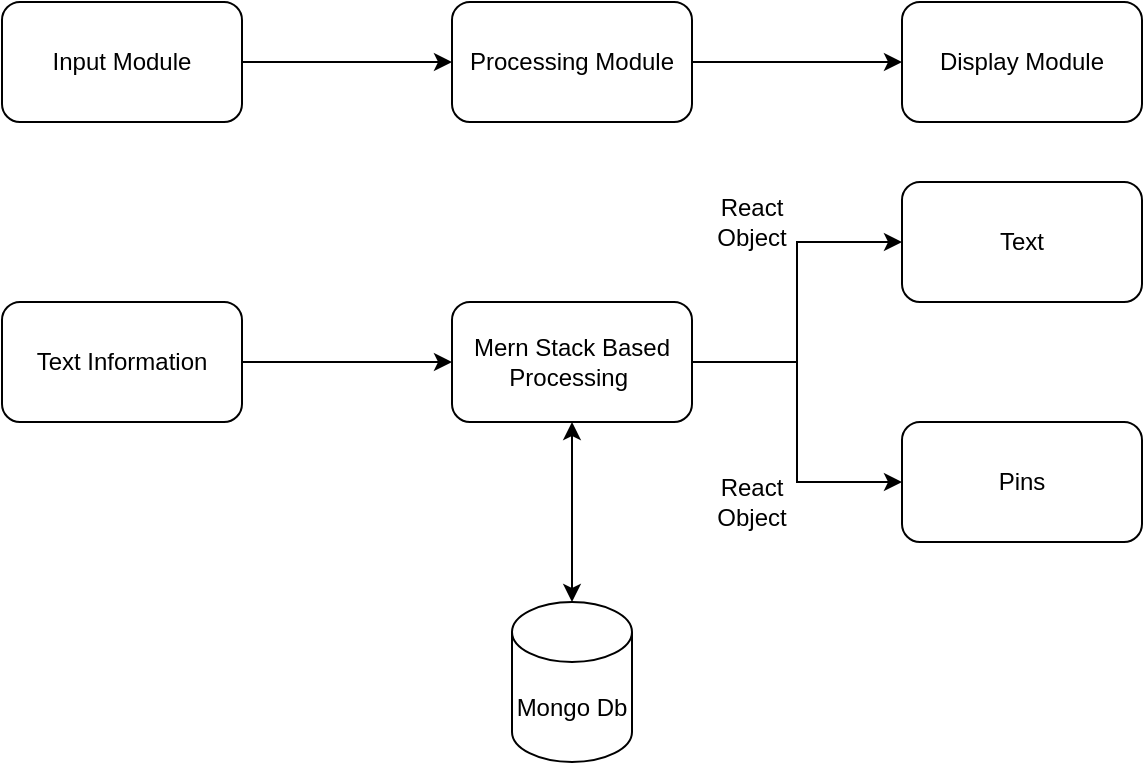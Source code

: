 <mxfile version="20.0.4" type="github">
  <diagram id="C5RBs43oDa-KdzZeNtuy" name="Page-1">
    <mxGraphModel dx="1422" dy="804" grid="1" gridSize="10" guides="1" tooltips="1" connect="1" arrows="1" fold="1" page="1" pageScale="1" pageWidth="827" pageHeight="1169" math="0" shadow="0">
      <root>
        <mxCell id="WIyWlLk6GJQsqaUBKTNV-0" />
        <mxCell id="WIyWlLk6GJQsqaUBKTNV-1" parent="WIyWlLk6GJQsqaUBKTNV-0" />
        <mxCell id="DUX31OiN_8U5dp4mFE_F-23" style="edgeStyle=orthogonalEdgeStyle;rounded=0;orthogonalLoop=1;jettySize=auto;html=1;entryX=0;entryY=0.5;entryDx=0;entryDy=0;startArrow=none;startFill=0;" edge="1" parent="WIyWlLk6GJQsqaUBKTNV-1" source="DUX31OiN_8U5dp4mFE_F-0" target="DUX31OiN_8U5dp4mFE_F-1">
          <mxGeometry relative="1" as="geometry" />
        </mxCell>
        <mxCell id="DUX31OiN_8U5dp4mFE_F-0" value="Input Module" style="rounded=1;whiteSpace=wrap;html=1;" vertex="1" parent="WIyWlLk6GJQsqaUBKTNV-1">
          <mxGeometry x="120" y="240" width="120" height="60" as="geometry" />
        </mxCell>
        <mxCell id="DUX31OiN_8U5dp4mFE_F-24" style="edgeStyle=orthogonalEdgeStyle;rounded=0;orthogonalLoop=1;jettySize=auto;html=1;startArrow=none;startFill=0;" edge="1" parent="WIyWlLk6GJQsqaUBKTNV-1" source="DUX31OiN_8U5dp4mFE_F-1" target="DUX31OiN_8U5dp4mFE_F-2">
          <mxGeometry relative="1" as="geometry" />
        </mxCell>
        <mxCell id="DUX31OiN_8U5dp4mFE_F-1" value="Processing Module" style="rounded=1;whiteSpace=wrap;html=1;" vertex="1" parent="WIyWlLk6GJQsqaUBKTNV-1">
          <mxGeometry x="345" y="240" width="120" height="60" as="geometry" />
        </mxCell>
        <mxCell id="DUX31OiN_8U5dp4mFE_F-2" value="Display Module" style="rounded=1;whiteSpace=wrap;html=1;" vertex="1" parent="WIyWlLk6GJQsqaUBKTNV-1">
          <mxGeometry x="570" y="240" width="120" height="60" as="geometry" />
        </mxCell>
        <mxCell id="DUX31OiN_8U5dp4mFE_F-21" value="" style="group" vertex="1" connectable="0" parent="WIyWlLk6GJQsqaUBKTNV-1">
          <mxGeometry x="120" y="330" width="570" height="290" as="geometry" />
        </mxCell>
        <mxCell id="DUX31OiN_8U5dp4mFE_F-3" value="Text Information" style="rounded=1;whiteSpace=wrap;html=1;" vertex="1" parent="DUX31OiN_8U5dp4mFE_F-21">
          <mxGeometry y="60" width="120" height="60" as="geometry" />
        </mxCell>
        <mxCell id="DUX31OiN_8U5dp4mFE_F-4" value="Mern Stack Based Processing&amp;nbsp;" style="rounded=1;whiteSpace=wrap;html=1;" vertex="1" parent="DUX31OiN_8U5dp4mFE_F-21">
          <mxGeometry x="225" y="60" width="120" height="60" as="geometry" />
        </mxCell>
        <mxCell id="DUX31OiN_8U5dp4mFE_F-6" style="edgeStyle=orthogonalEdgeStyle;rounded=0;orthogonalLoop=1;jettySize=auto;html=1;" edge="1" parent="DUX31OiN_8U5dp4mFE_F-21" source="DUX31OiN_8U5dp4mFE_F-3" target="DUX31OiN_8U5dp4mFE_F-4">
          <mxGeometry relative="1" as="geometry" />
        </mxCell>
        <mxCell id="DUX31OiN_8U5dp4mFE_F-8" value="Text" style="whiteSpace=wrap;html=1;rounded=1;" vertex="1" parent="DUX31OiN_8U5dp4mFE_F-21">
          <mxGeometry x="450" width="120" height="60" as="geometry" />
        </mxCell>
        <mxCell id="DUX31OiN_8U5dp4mFE_F-9" value="" style="edgeStyle=orthogonalEdgeStyle;rounded=0;orthogonalLoop=1;jettySize=auto;html=1;" edge="1" parent="DUX31OiN_8U5dp4mFE_F-21" source="DUX31OiN_8U5dp4mFE_F-4" target="DUX31OiN_8U5dp4mFE_F-8">
          <mxGeometry relative="1" as="geometry" />
        </mxCell>
        <mxCell id="DUX31OiN_8U5dp4mFE_F-10" value="Pins" style="whiteSpace=wrap;html=1;rounded=1;" vertex="1" parent="DUX31OiN_8U5dp4mFE_F-21">
          <mxGeometry x="450" y="120" width="120" height="60" as="geometry" />
        </mxCell>
        <mxCell id="DUX31OiN_8U5dp4mFE_F-12" value="React Object" style="text;html=1;strokeColor=none;fillColor=none;align=center;verticalAlign=middle;whiteSpace=wrap;rounded=0;" vertex="1" parent="DUX31OiN_8U5dp4mFE_F-21">
          <mxGeometry x="360" y="10" width="30" height="20" as="geometry" />
        </mxCell>
        <mxCell id="DUX31OiN_8U5dp4mFE_F-18" value="Mongo Db" style="shape=cylinder3;whiteSpace=wrap;html=1;boundedLbl=1;backgroundOutline=1;size=15;" vertex="1" parent="DUX31OiN_8U5dp4mFE_F-21">
          <mxGeometry x="255" y="210" width="60" height="80" as="geometry" />
        </mxCell>
        <mxCell id="DUX31OiN_8U5dp4mFE_F-20" value="React Object" style="text;html=1;strokeColor=none;fillColor=none;align=center;verticalAlign=middle;whiteSpace=wrap;rounded=0;" vertex="1" parent="DUX31OiN_8U5dp4mFE_F-21">
          <mxGeometry x="360" y="150" width="30" height="20" as="geometry" />
        </mxCell>
        <mxCell id="DUX31OiN_8U5dp4mFE_F-11" value="" style="edgeStyle=orthogonalEdgeStyle;rounded=0;orthogonalLoop=1;jettySize=auto;html=1;" edge="1" parent="DUX31OiN_8U5dp4mFE_F-21" source="DUX31OiN_8U5dp4mFE_F-4" target="DUX31OiN_8U5dp4mFE_F-10">
          <mxGeometry relative="1" as="geometry" />
        </mxCell>
        <mxCell id="DUX31OiN_8U5dp4mFE_F-19" style="edgeStyle=orthogonalEdgeStyle;rounded=0;orthogonalLoop=1;jettySize=auto;html=1;startArrow=classic;startFill=1;" edge="1" parent="DUX31OiN_8U5dp4mFE_F-21" source="DUX31OiN_8U5dp4mFE_F-4" target="DUX31OiN_8U5dp4mFE_F-18">
          <mxGeometry relative="1" as="geometry">
            <mxPoint x="230" y="585" as="sourcePoint" />
          </mxGeometry>
        </mxCell>
      </root>
    </mxGraphModel>
  </diagram>
</mxfile>
